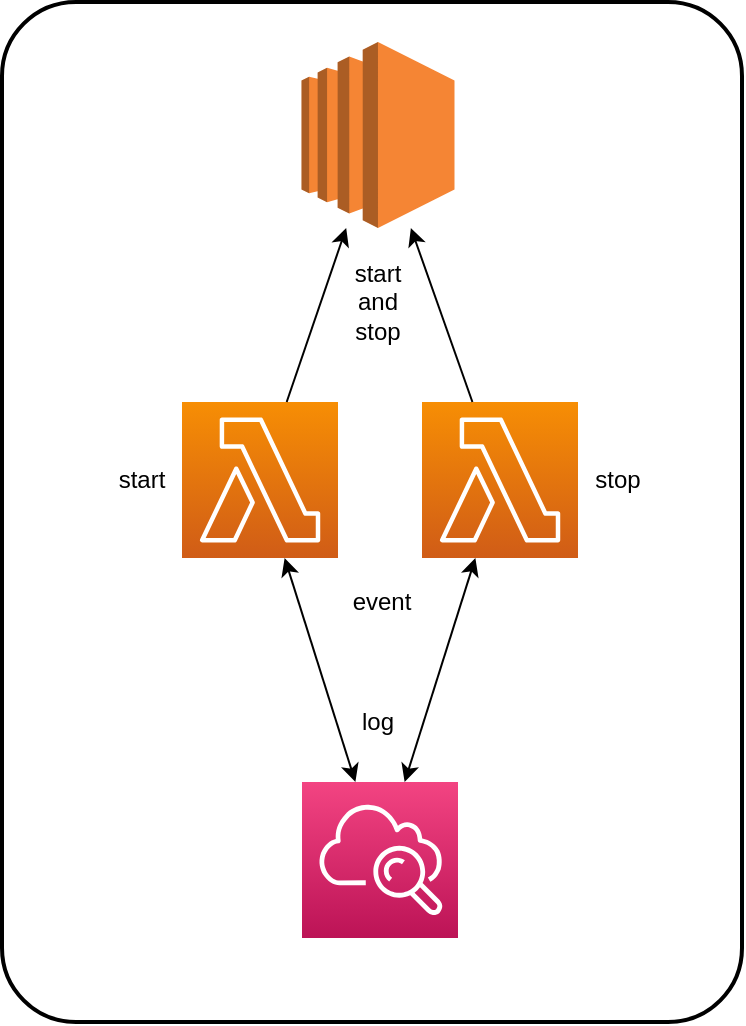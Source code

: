 <mxfile version="13.0.8" type="device"><diagram id="pXLhsrBeXCDeO0ELQhrL" name="Page-1"><mxGraphModel dx="782" dy="1739" grid="1" gridSize="10" guides="1" tooltips="1" connect="1" arrows="1" fold="1" page="1" pageScale="1" pageWidth="827" pageHeight="1169" math="0" shadow="0"><root><mxCell id="0"/><mxCell id="1" parent="0"/><mxCell id="rHErp2GQmWNbeK72huOB-6" value="" style="rounded=1;arcSize=10;dashed=0;fillColor=none;gradientColor=none;strokeWidth=2;" vertex="1" parent="1"><mxGeometry x="70" y="-80" width="370" height="510" as="geometry"/></mxCell><mxCell id="rHErp2GQmWNbeK72huOB-5" value="" style="outlineConnect=0;dashed=0;verticalLabelPosition=bottom;verticalAlign=top;align=center;html=1;shape=mxgraph.aws3.ec2;fillColor=#F58534;gradientColor=none;" vertex="1" parent="1"><mxGeometry x="219.75" y="-60" width="76.5" height="93" as="geometry"/></mxCell><mxCell id="rHErp2GQmWNbeK72huOB-9" value="" style="outlineConnect=0;fontColor=#232F3E;gradientColor=#F34482;gradientDirection=north;fillColor=#BC1356;strokeColor=#ffffff;dashed=0;verticalLabelPosition=bottom;verticalAlign=top;align=center;html=1;fontSize=12;fontStyle=0;aspect=fixed;shape=mxgraph.aws4.resourceIcon;resIcon=mxgraph.aws4.cloudwatch;" vertex="1" parent="1"><mxGeometry x="220" y="310" width="78" height="78" as="geometry"/></mxCell><mxCell id="rHErp2GQmWNbeK72huOB-10" value="" style="outlineConnect=0;fontColor=#232F3E;gradientColor=#F78E04;gradientDirection=north;fillColor=#D05C17;strokeColor=#ffffff;dashed=0;verticalLabelPosition=bottom;verticalAlign=top;align=center;html=1;fontSize=12;fontStyle=0;aspect=fixed;shape=mxgraph.aws4.resourceIcon;resIcon=mxgraph.aws4.lambda;" vertex="1" parent="1"><mxGeometry x="160" y="120" width="78" height="78" as="geometry"/></mxCell><mxCell id="rHErp2GQmWNbeK72huOB-11" value="" style="outlineConnect=0;fontColor=#232F3E;gradientColor=#F78E04;gradientDirection=north;fillColor=#D05C17;strokeColor=#ffffff;dashed=0;verticalLabelPosition=bottom;verticalAlign=top;align=center;html=1;fontSize=12;fontStyle=0;aspect=fixed;shape=mxgraph.aws4.resourceIcon;resIcon=mxgraph.aws4.lambda;" vertex="1" parent="1"><mxGeometry x="280" y="120" width="78" height="78" as="geometry"/></mxCell><mxCell id="rHErp2GQmWNbeK72huOB-12" value="" style="endArrow=classic;html=1;startArrow=classic;startFill=1;" edge="1" parent="1" source="rHErp2GQmWNbeK72huOB-10" target="rHErp2GQmWNbeK72huOB-9"><mxGeometry width="50" height="50" relative="1" as="geometry"><mxPoint x="280" y="320" as="sourcePoint"/><mxPoint x="330" y="270" as="targetPoint"/></mxGeometry></mxCell><mxCell id="rHErp2GQmWNbeK72huOB-13" value="" style="endArrow=classic;html=1;startArrow=classic;startFill=1;" edge="1" parent="1" source="rHErp2GQmWNbeK72huOB-11" target="rHErp2GQmWNbeK72huOB-9"><mxGeometry width="50" height="50" relative="1" as="geometry"><mxPoint x="460" y="320" as="sourcePoint"/><mxPoint x="510" y="270" as="targetPoint"/></mxGeometry></mxCell><mxCell id="rHErp2GQmWNbeK72huOB-14" value="log" style="text;html=1;strokeColor=none;fillColor=none;align=center;verticalAlign=middle;whiteSpace=wrap;rounded=0;" vertex="1" parent="1"><mxGeometry x="238" y="270" width="40" height="20" as="geometry"/></mxCell><mxCell id="rHErp2GQmWNbeK72huOB-17" value="event" style="text;html=1;strokeColor=none;fillColor=none;align=center;verticalAlign=middle;whiteSpace=wrap;rounded=0;" vertex="1" parent="1"><mxGeometry x="240" y="210" width="40" height="20" as="geometry"/></mxCell><mxCell id="rHErp2GQmWNbeK72huOB-18" value="" style="endArrow=classic;html=1;" edge="1" parent="1" source="rHErp2GQmWNbeK72huOB-11" target="rHErp2GQmWNbeK72huOB-5"><mxGeometry width="50" height="50" relative="1" as="geometry"><mxPoint x="360" y="170" as="sourcePoint"/><mxPoint x="410" y="120" as="targetPoint"/></mxGeometry></mxCell><mxCell id="rHErp2GQmWNbeK72huOB-19" value="" style="endArrow=classic;html=1;" edge="1" parent="1" source="rHErp2GQmWNbeK72huOB-10" target="rHErp2GQmWNbeK72huOB-5"><mxGeometry width="50" height="50" relative="1" as="geometry"><mxPoint x="360" y="170" as="sourcePoint"/><mxPoint x="410" y="120" as="targetPoint"/></mxGeometry></mxCell><mxCell id="rHErp2GQmWNbeK72huOB-20" value="start and stop" style="text;html=1;strokeColor=none;fillColor=none;align=center;verticalAlign=middle;whiteSpace=wrap;rounded=0;" vertex="1" parent="1"><mxGeometry x="238" y="60" width="40" height="20" as="geometry"/></mxCell><mxCell id="rHErp2GQmWNbeK72huOB-21" value="start" style="text;html=1;strokeColor=none;fillColor=none;align=center;verticalAlign=middle;whiteSpace=wrap;rounded=0;" vertex="1" parent="1"><mxGeometry x="120" y="149" width="40" height="20" as="geometry"/></mxCell><mxCell id="rHErp2GQmWNbeK72huOB-22" value="stop" style="text;html=1;strokeColor=none;fillColor=none;align=center;verticalAlign=middle;whiteSpace=wrap;rounded=0;" vertex="1" parent="1"><mxGeometry x="358" y="149" width="40" height="20" as="geometry"/></mxCell></root></mxGraphModel></diagram></mxfile>